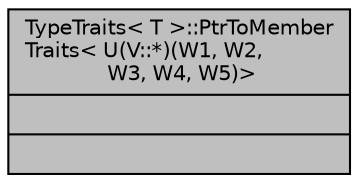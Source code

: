 digraph "TypeTraits&lt; T &gt;::PtrToMemberTraits&lt; U(V::*)(W1, W2, W3, W4, W5)&gt;"
{
  edge [fontname="Helvetica",fontsize="10",labelfontname="Helvetica",labelfontsize="10"];
  node [fontname="Helvetica",fontsize="10",shape=record];
  Node1 [label="{TypeTraits\< T \>::PtrToMember\lTraits\< U(V::*)(W1, W2,\l W3, W4, W5)\>\n||}",height=0.2,width=0.4,color="black", fillcolor="grey75", style="filled", fontcolor="black"];
}
